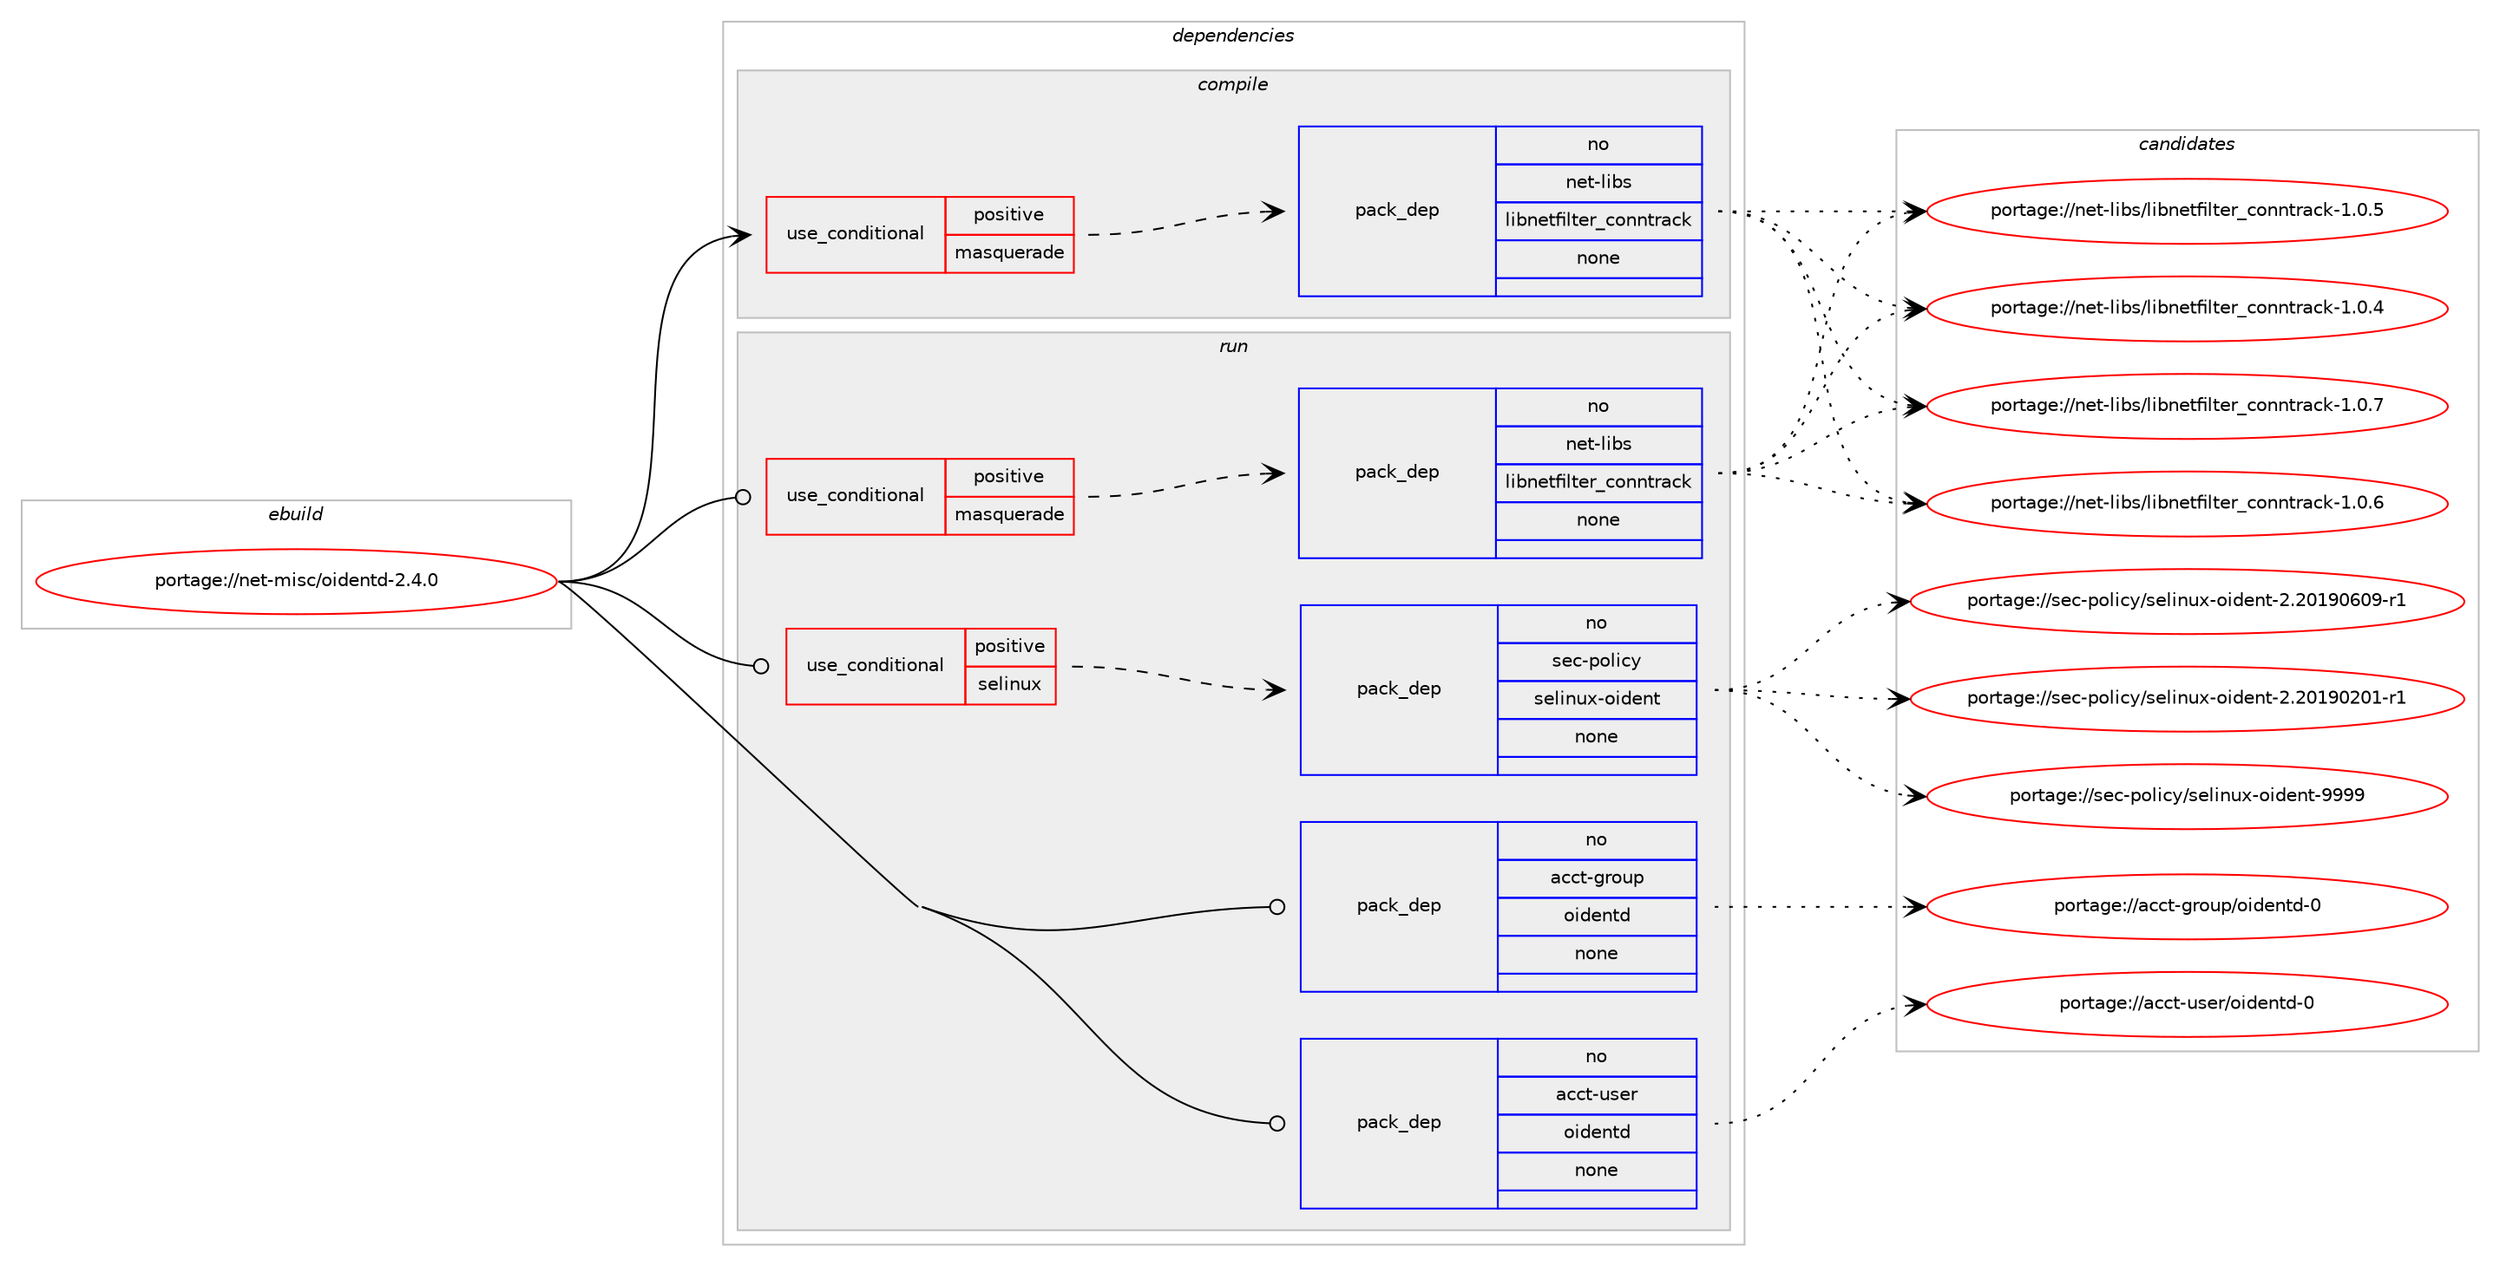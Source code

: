 digraph prolog {

# *************
# Graph options
# *************

newrank=true;
concentrate=true;
compound=true;
graph [rankdir=LR,fontname=Helvetica,fontsize=10,ranksep=1.5];#, ranksep=2.5, nodesep=0.2];
edge  [arrowhead=vee];
node  [fontname=Helvetica,fontsize=10];

# **********
# The ebuild
# **********

subgraph cluster_leftcol {
color=gray;
rank=same;
label=<<i>ebuild</i>>;
id [label="portage://net-misc/oidentd-2.4.0", color=red, width=4, href="../net-misc/oidentd-2.4.0.svg"];
}

# ****************
# The dependencies
# ****************

subgraph cluster_midcol {
color=gray;
label=<<i>dependencies</i>>;
subgraph cluster_compile {
fillcolor="#eeeeee";
style=filled;
label=<<i>compile</i>>;
subgraph cond2737 {
dependency14510 [label=<<TABLE BORDER="0" CELLBORDER="1" CELLSPACING="0" CELLPADDING="4"><TR><TD ROWSPAN="3" CELLPADDING="10">use_conditional</TD></TR><TR><TD>positive</TD></TR><TR><TD>masquerade</TD></TR></TABLE>>, shape=none, color=red];
subgraph pack11595 {
dependency14511 [label=<<TABLE BORDER="0" CELLBORDER="1" CELLSPACING="0" CELLPADDING="4" WIDTH="220"><TR><TD ROWSPAN="6" CELLPADDING="30">pack_dep</TD></TR><TR><TD WIDTH="110">no</TD></TR><TR><TD>net-libs</TD></TR><TR><TD>libnetfilter_conntrack</TD></TR><TR><TD>none</TD></TR><TR><TD></TD></TR></TABLE>>, shape=none, color=blue];
}
dependency14510:e -> dependency14511:w [weight=20,style="dashed",arrowhead="vee"];
}
id:e -> dependency14510:w [weight=20,style="solid",arrowhead="vee"];
}
subgraph cluster_compileandrun {
fillcolor="#eeeeee";
style=filled;
label=<<i>compile and run</i>>;
}
subgraph cluster_run {
fillcolor="#eeeeee";
style=filled;
label=<<i>run</i>>;
subgraph cond2738 {
dependency14512 [label=<<TABLE BORDER="0" CELLBORDER="1" CELLSPACING="0" CELLPADDING="4"><TR><TD ROWSPAN="3" CELLPADDING="10">use_conditional</TD></TR><TR><TD>positive</TD></TR><TR><TD>masquerade</TD></TR></TABLE>>, shape=none, color=red];
subgraph pack11596 {
dependency14513 [label=<<TABLE BORDER="0" CELLBORDER="1" CELLSPACING="0" CELLPADDING="4" WIDTH="220"><TR><TD ROWSPAN="6" CELLPADDING="30">pack_dep</TD></TR><TR><TD WIDTH="110">no</TD></TR><TR><TD>net-libs</TD></TR><TR><TD>libnetfilter_conntrack</TD></TR><TR><TD>none</TD></TR><TR><TD></TD></TR></TABLE>>, shape=none, color=blue];
}
dependency14512:e -> dependency14513:w [weight=20,style="dashed",arrowhead="vee"];
}
id:e -> dependency14512:w [weight=20,style="solid",arrowhead="odot"];
subgraph cond2739 {
dependency14514 [label=<<TABLE BORDER="0" CELLBORDER="1" CELLSPACING="0" CELLPADDING="4"><TR><TD ROWSPAN="3" CELLPADDING="10">use_conditional</TD></TR><TR><TD>positive</TD></TR><TR><TD>selinux</TD></TR></TABLE>>, shape=none, color=red];
subgraph pack11597 {
dependency14515 [label=<<TABLE BORDER="0" CELLBORDER="1" CELLSPACING="0" CELLPADDING="4" WIDTH="220"><TR><TD ROWSPAN="6" CELLPADDING="30">pack_dep</TD></TR><TR><TD WIDTH="110">no</TD></TR><TR><TD>sec-policy</TD></TR><TR><TD>selinux-oident</TD></TR><TR><TD>none</TD></TR><TR><TD></TD></TR></TABLE>>, shape=none, color=blue];
}
dependency14514:e -> dependency14515:w [weight=20,style="dashed",arrowhead="vee"];
}
id:e -> dependency14514:w [weight=20,style="solid",arrowhead="odot"];
subgraph pack11598 {
dependency14516 [label=<<TABLE BORDER="0" CELLBORDER="1" CELLSPACING="0" CELLPADDING="4" WIDTH="220"><TR><TD ROWSPAN="6" CELLPADDING="30">pack_dep</TD></TR><TR><TD WIDTH="110">no</TD></TR><TR><TD>acct-group</TD></TR><TR><TD>oidentd</TD></TR><TR><TD>none</TD></TR><TR><TD></TD></TR></TABLE>>, shape=none, color=blue];
}
id:e -> dependency14516:w [weight=20,style="solid",arrowhead="odot"];
subgraph pack11599 {
dependency14517 [label=<<TABLE BORDER="0" CELLBORDER="1" CELLSPACING="0" CELLPADDING="4" WIDTH="220"><TR><TD ROWSPAN="6" CELLPADDING="30">pack_dep</TD></TR><TR><TD WIDTH="110">no</TD></TR><TR><TD>acct-user</TD></TR><TR><TD>oidentd</TD></TR><TR><TD>none</TD></TR><TR><TD></TD></TR></TABLE>>, shape=none, color=blue];
}
id:e -> dependency14517:w [weight=20,style="solid",arrowhead="odot"];
}
}

# **************
# The candidates
# **************

subgraph cluster_choices {
rank=same;
color=gray;
label=<<i>candidates</i>>;

subgraph choice11595 {
color=black;
nodesep=1;
choice1101011164510810598115471081059811010111610210510811610111495991111101101161149799107454946484655 [label="portage://net-libs/libnetfilter_conntrack-1.0.7", color=red, width=4,href="../net-libs/libnetfilter_conntrack-1.0.7.svg"];
choice1101011164510810598115471081059811010111610210510811610111495991111101101161149799107454946484654 [label="portage://net-libs/libnetfilter_conntrack-1.0.6", color=red, width=4,href="../net-libs/libnetfilter_conntrack-1.0.6.svg"];
choice1101011164510810598115471081059811010111610210510811610111495991111101101161149799107454946484653 [label="portage://net-libs/libnetfilter_conntrack-1.0.5", color=red, width=4,href="../net-libs/libnetfilter_conntrack-1.0.5.svg"];
choice1101011164510810598115471081059811010111610210510811610111495991111101101161149799107454946484652 [label="portage://net-libs/libnetfilter_conntrack-1.0.4", color=red, width=4,href="../net-libs/libnetfilter_conntrack-1.0.4.svg"];
dependency14511:e -> choice1101011164510810598115471081059811010111610210510811610111495991111101101161149799107454946484655:w [style=dotted,weight="100"];
dependency14511:e -> choice1101011164510810598115471081059811010111610210510811610111495991111101101161149799107454946484654:w [style=dotted,weight="100"];
dependency14511:e -> choice1101011164510810598115471081059811010111610210510811610111495991111101101161149799107454946484653:w [style=dotted,weight="100"];
dependency14511:e -> choice1101011164510810598115471081059811010111610210510811610111495991111101101161149799107454946484652:w [style=dotted,weight="100"];
}
subgraph choice11596 {
color=black;
nodesep=1;
choice1101011164510810598115471081059811010111610210510811610111495991111101101161149799107454946484655 [label="portage://net-libs/libnetfilter_conntrack-1.0.7", color=red, width=4,href="../net-libs/libnetfilter_conntrack-1.0.7.svg"];
choice1101011164510810598115471081059811010111610210510811610111495991111101101161149799107454946484654 [label="portage://net-libs/libnetfilter_conntrack-1.0.6", color=red, width=4,href="../net-libs/libnetfilter_conntrack-1.0.6.svg"];
choice1101011164510810598115471081059811010111610210510811610111495991111101101161149799107454946484653 [label="portage://net-libs/libnetfilter_conntrack-1.0.5", color=red, width=4,href="../net-libs/libnetfilter_conntrack-1.0.5.svg"];
choice1101011164510810598115471081059811010111610210510811610111495991111101101161149799107454946484652 [label="portage://net-libs/libnetfilter_conntrack-1.0.4", color=red, width=4,href="../net-libs/libnetfilter_conntrack-1.0.4.svg"];
dependency14513:e -> choice1101011164510810598115471081059811010111610210510811610111495991111101101161149799107454946484655:w [style=dotted,weight="100"];
dependency14513:e -> choice1101011164510810598115471081059811010111610210510811610111495991111101101161149799107454946484654:w [style=dotted,weight="100"];
dependency14513:e -> choice1101011164510810598115471081059811010111610210510811610111495991111101101161149799107454946484653:w [style=dotted,weight="100"];
dependency14513:e -> choice1101011164510810598115471081059811010111610210510811610111495991111101101161149799107454946484652:w [style=dotted,weight="100"];
}
subgraph choice11597 {
color=black;
nodesep=1;
choice11510199451121111081059912147115101108105110117120451111051001011101164557575757 [label="portage://sec-policy/selinux-oident-9999", color=red, width=4,href="../sec-policy/selinux-oident-9999.svg"];
choice115101994511211110810599121471151011081051101171204511110510010111011645504650484957485448574511449 [label="portage://sec-policy/selinux-oident-2.20190609-r1", color=red, width=4,href="../sec-policy/selinux-oident-2.20190609-r1.svg"];
choice115101994511211110810599121471151011081051101171204511110510010111011645504650484957485048494511449 [label="portage://sec-policy/selinux-oident-2.20190201-r1", color=red, width=4,href="../sec-policy/selinux-oident-2.20190201-r1.svg"];
dependency14515:e -> choice11510199451121111081059912147115101108105110117120451111051001011101164557575757:w [style=dotted,weight="100"];
dependency14515:e -> choice115101994511211110810599121471151011081051101171204511110510010111011645504650484957485448574511449:w [style=dotted,weight="100"];
dependency14515:e -> choice115101994511211110810599121471151011081051101171204511110510010111011645504650484957485048494511449:w [style=dotted,weight="100"];
}
subgraph choice11598 {
color=black;
nodesep=1;
choice97999911645103114111117112471111051001011101161004548 [label="portage://acct-group/oidentd-0", color=red, width=4,href="../acct-group/oidentd-0.svg"];
dependency14516:e -> choice97999911645103114111117112471111051001011101161004548:w [style=dotted,weight="100"];
}
subgraph choice11599 {
color=black;
nodesep=1;
choice97999911645117115101114471111051001011101161004548 [label="portage://acct-user/oidentd-0", color=red, width=4,href="../acct-user/oidentd-0.svg"];
dependency14517:e -> choice97999911645117115101114471111051001011101161004548:w [style=dotted,weight="100"];
}
}

}
